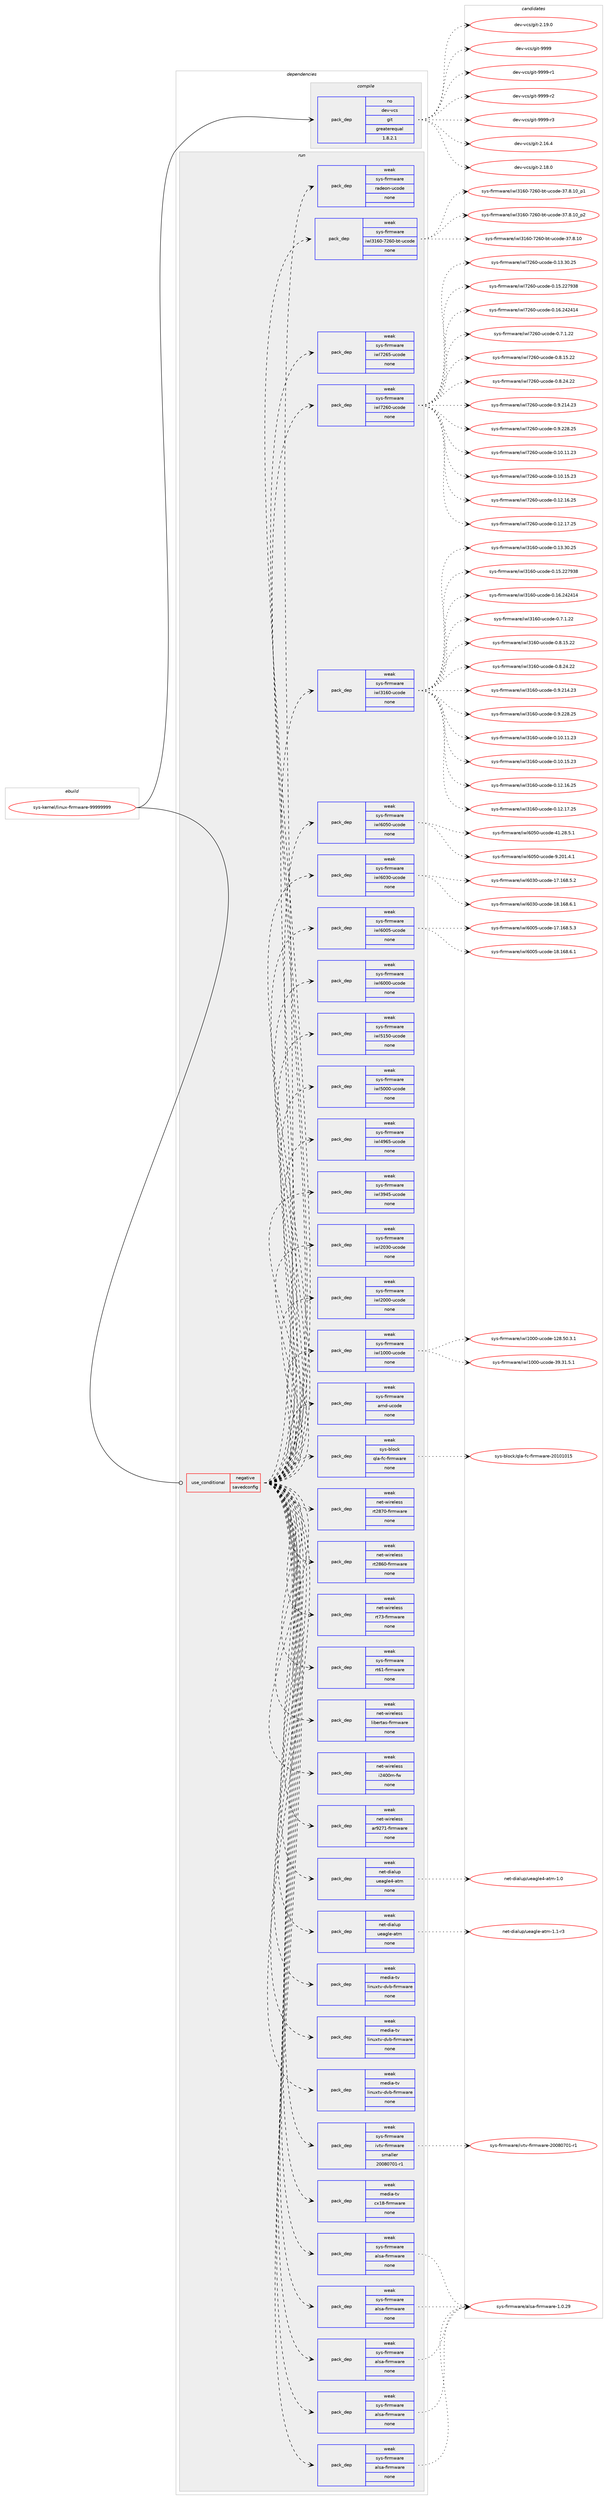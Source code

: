 digraph prolog {

# *************
# Graph options
# *************

newrank=true;
concentrate=true;
compound=true;
graph [rankdir=LR,fontname=Helvetica,fontsize=10,ranksep=1.5];#, ranksep=2.5, nodesep=0.2];
edge  [arrowhead=vee];
node  [fontname=Helvetica,fontsize=10];

# **********
# The ebuild
# **********

subgraph cluster_leftcol {
color=gray;
rank=same;
label=<<i>ebuild</i>>;
id [label="sys-kernel/linux-firmware-99999999", color=red, width=4, href="../sys-kernel/linux-firmware-99999999.svg"];
}

# ****************
# The dependencies
# ****************

subgraph cluster_midcol {
color=gray;
label=<<i>dependencies</i>>;
subgraph cluster_compile {
fillcolor="#eeeeee";
style=filled;
label=<<i>compile</i>>;
subgraph pack12773 {
dependency16389 [label=<<TABLE BORDER="0" CELLBORDER="1" CELLSPACING="0" CELLPADDING="4" WIDTH="220"><TR><TD ROWSPAN="6" CELLPADDING="30">pack_dep</TD></TR><TR><TD WIDTH="110">no</TD></TR><TR><TD>dev-vcs</TD></TR><TR><TD>git</TD></TR><TR><TD>greaterequal</TD></TR><TR><TD>1.8.2.1</TD></TR></TABLE>>, shape=none, color=blue];
}
id:e -> dependency16389:w [weight=20,style="solid",arrowhead="vee"];
}
subgraph cluster_compileandrun {
fillcolor="#eeeeee";
style=filled;
label=<<i>compile and run</i>>;
}
subgraph cluster_run {
fillcolor="#eeeeee";
style=filled;
label=<<i>run</i>>;
subgraph cond3309 {
dependency16390 [label=<<TABLE BORDER="0" CELLBORDER="1" CELLSPACING="0" CELLPADDING="4"><TR><TD ROWSPAN="3" CELLPADDING="10">use_conditional</TD></TR><TR><TD>negative</TD></TR><TR><TD>savedconfig</TD></TR></TABLE>>, shape=none, color=red];
subgraph pack12774 {
dependency16391 [label=<<TABLE BORDER="0" CELLBORDER="1" CELLSPACING="0" CELLPADDING="4" WIDTH="220"><TR><TD ROWSPAN="6" CELLPADDING="30">pack_dep</TD></TR><TR><TD WIDTH="110">weak</TD></TR><TR><TD>sys-firmware</TD></TR><TR><TD>alsa-firmware</TD></TR><TR><TD>none</TD></TR><TR><TD></TD></TR></TABLE>>, shape=none, color=blue];
}
dependency16390:e -> dependency16391:w [weight=20,style="dashed",arrowhead="vee"];
subgraph pack12775 {
dependency16392 [label=<<TABLE BORDER="0" CELLBORDER="1" CELLSPACING="0" CELLPADDING="4" WIDTH="220"><TR><TD ROWSPAN="6" CELLPADDING="30">pack_dep</TD></TR><TR><TD WIDTH="110">weak</TD></TR><TR><TD>sys-firmware</TD></TR><TR><TD>alsa-firmware</TD></TR><TR><TD>none</TD></TR><TR><TD></TD></TR></TABLE>>, shape=none, color=blue];
}
dependency16390:e -> dependency16392:w [weight=20,style="dashed",arrowhead="vee"];
subgraph pack12776 {
dependency16393 [label=<<TABLE BORDER="0" CELLBORDER="1" CELLSPACING="0" CELLPADDING="4" WIDTH="220"><TR><TD ROWSPAN="6" CELLPADDING="30">pack_dep</TD></TR><TR><TD WIDTH="110">weak</TD></TR><TR><TD>sys-firmware</TD></TR><TR><TD>alsa-firmware</TD></TR><TR><TD>none</TD></TR><TR><TD></TD></TR></TABLE>>, shape=none, color=blue];
}
dependency16390:e -> dependency16393:w [weight=20,style="dashed",arrowhead="vee"];
subgraph pack12777 {
dependency16394 [label=<<TABLE BORDER="0" CELLBORDER="1" CELLSPACING="0" CELLPADDING="4" WIDTH="220"><TR><TD ROWSPAN="6" CELLPADDING="30">pack_dep</TD></TR><TR><TD WIDTH="110">weak</TD></TR><TR><TD>sys-firmware</TD></TR><TR><TD>alsa-firmware</TD></TR><TR><TD>none</TD></TR><TR><TD></TD></TR></TABLE>>, shape=none, color=blue];
}
dependency16390:e -> dependency16394:w [weight=20,style="dashed",arrowhead="vee"];
subgraph pack12778 {
dependency16395 [label=<<TABLE BORDER="0" CELLBORDER="1" CELLSPACING="0" CELLPADDING="4" WIDTH="220"><TR><TD ROWSPAN="6" CELLPADDING="30">pack_dep</TD></TR><TR><TD WIDTH="110">weak</TD></TR><TR><TD>sys-firmware</TD></TR><TR><TD>alsa-firmware</TD></TR><TR><TD>none</TD></TR><TR><TD></TD></TR></TABLE>>, shape=none, color=blue];
}
dependency16390:e -> dependency16395:w [weight=20,style="dashed",arrowhead="vee"];
subgraph pack12779 {
dependency16396 [label=<<TABLE BORDER="0" CELLBORDER="1" CELLSPACING="0" CELLPADDING="4" WIDTH="220"><TR><TD ROWSPAN="6" CELLPADDING="30">pack_dep</TD></TR><TR><TD WIDTH="110">weak</TD></TR><TR><TD>media-tv</TD></TR><TR><TD>cx18-firmware</TD></TR><TR><TD>none</TD></TR><TR><TD></TD></TR></TABLE>>, shape=none, color=blue];
}
dependency16390:e -> dependency16396:w [weight=20,style="dashed",arrowhead="vee"];
subgraph pack12780 {
dependency16397 [label=<<TABLE BORDER="0" CELLBORDER="1" CELLSPACING="0" CELLPADDING="4" WIDTH="220"><TR><TD ROWSPAN="6" CELLPADDING="30">pack_dep</TD></TR><TR><TD WIDTH="110">weak</TD></TR><TR><TD>sys-firmware</TD></TR><TR><TD>ivtv-firmware</TD></TR><TR><TD>smaller</TD></TR><TR><TD>20080701-r1</TD></TR></TABLE>>, shape=none, color=blue];
}
dependency16390:e -> dependency16397:w [weight=20,style="dashed",arrowhead="vee"];
subgraph pack12781 {
dependency16398 [label=<<TABLE BORDER="0" CELLBORDER="1" CELLSPACING="0" CELLPADDING="4" WIDTH="220"><TR><TD ROWSPAN="6" CELLPADDING="30">pack_dep</TD></TR><TR><TD WIDTH="110">weak</TD></TR><TR><TD>media-tv</TD></TR><TR><TD>linuxtv-dvb-firmware</TD></TR><TR><TD>none</TD></TR><TR><TD></TD></TR></TABLE>>, shape=none, color=blue];
}
dependency16390:e -> dependency16398:w [weight=20,style="dashed",arrowhead="vee"];
subgraph pack12782 {
dependency16399 [label=<<TABLE BORDER="0" CELLBORDER="1" CELLSPACING="0" CELLPADDING="4" WIDTH="220"><TR><TD ROWSPAN="6" CELLPADDING="30">pack_dep</TD></TR><TR><TD WIDTH="110">weak</TD></TR><TR><TD>media-tv</TD></TR><TR><TD>linuxtv-dvb-firmware</TD></TR><TR><TD>none</TD></TR><TR><TD></TD></TR></TABLE>>, shape=none, color=blue];
}
dependency16390:e -> dependency16399:w [weight=20,style="dashed",arrowhead="vee"];
subgraph pack12783 {
dependency16400 [label=<<TABLE BORDER="0" CELLBORDER="1" CELLSPACING="0" CELLPADDING="4" WIDTH="220"><TR><TD ROWSPAN="6" CELLPADDING="30">pack_dep</TD></TR><TR><TD WIDTH="110">weak</TD></TR><TR><TD>media-tv</TD></TR><TR><TD>linuxtv-dvb-firmware</TD></TR><TR><TD>none</TD></TR><TR><TD></TD></TR></TABLE>>, shape=none, color=blue];
}
dependency16390:e -> dependency16400:w [weight=20,style="dashed",arrowhead="vee"];
subgraph pack12784 {
dependency16401 [label=<<TABLE BORDER="0" CELLBORDER="1" CELLSPACING="0" CELLPADDING="4" WIDTH="220"><TR><TD ROWSPAN="6" CELLPADDING="30">pack_dep</TD></TR><TR><TD WIDTH="110">weak</TD></TR><TR><TD>net-dialup</TD></TR><TR><TD>ueagle-atm</TD></TR><TR><TD>none</TD></TR><TR><TD></TD></TR></TABLE>>, shape=none, color=blue];
}
dependency16390:e -> dependency16401:w [weight=20,style="dashed",arrowhead="vee"];
subgraph pack12785 {
dependency16402 [label=<<TABLE BORDER="0" CELLBORDER="1" CELLSPACING="0" CELLPADDING="4" WIDTH="220"><TR><TD ROWSPAN="6" CELLPADDING="30">pack_dep</TD></TR><TR><TD WIDTH="110">weak</TD></TR><TR><TD>net-dialup</TD></TR><TR><TD>ueagle4-atm</TD></TR><TR><TD>none</TD></TR><TR><TD></TD></TR></TABLE>>, shape=none, color=blue];
}
dependency16390:e -> dependency16402:w [weight=20,style="dashed",arrowhead="vee"];
subgraph pack12786 {
dependency16403 [label=<<TABLE BORDER="0" CELLBORDER="1" CELLSPACING="0" CELLPADDING="4" WIDTH="220"><TR><TD ROWSPAN="6" CELLPADDING="30">pack_dep</TD></TR><TR><TD WIDTH="110">weak</TD></TR><TR><TD>net-wireless</TD></TR><TR><TD>ar9271-firmware</TD></TR><TR><TD>none</TD></TR><TR><TD></TD></TR></TABLE>>, shape=none, color=blue];
}
dependency16390:e -> dependency16403:w [weight=20,style="dashed",arrowhead="vee"];
subgraph pack12787 {
dependency16404 [label=<<TABLE BORDER="0" CELLBORDER="1" CELLSPACING="0" CELLPADDING="4" WIDTH="220"><TR><TD ROWSPAN="6" CELLPADDING="30">pack_dep</TD></TR><TR><TD WIDTH="110">weak</TD></TR><TR><TD>net-wireless</TD></TR><TR><TD>i2400m-fw</TD></TR><TR><TD>none</TD></TR><TR><TD></TD></TR></TABLE>>, shape=none, color=blue];
}
dependency16390:e -> dependency16404:w [weight=20,style="dashed",arrowhead="vee"];
subgraph pack12788 {
dependency16405 [label=<<TABLE BORDER="0" CELLBORDER="1" CELLSPACING="0" CELLPADDING="4" WIDTH="220"><TR><TD ROWSPAN="6" CELLPADDING="30">pack_dep</TD></TR><TR><TD WIDTH="110">weak</TD></TR><TR><TD>net-wireless</TD></TR><TR><TD>libertas-firmware</TD></TR><TR><TD>none</TD></TR><TR><TD></TD></TR></TABLE>>, shape=none, color=blue];
}
dependency16390:e -> dependency16405:w [weight=20,style="dashed",arrowhead="vee"];
subgraph pack12789 {
dependency16406 [label=<<TABLE BORDER="0" CELLBORDER="1" CELLSPACING="0" CELLPADDING="4" WIDTH="220"><TR><TD ROWSPAN="6" CELLPADDING="30">pack_dep</TD></TR><TR><TD WIDTH="110">weak</TD></TR><TR><TD>sys-firmware</TD></TR><TR><TD>rt61-firmware</TD></TR><TR><TD>none</TD></TR><TR><TD></TD></TR></TABLE>>, shape=none, color=blue];
}
dependency16390:e -> dependency16406:w [weight=20,style="dashed",arrowhead="vee"];
subgraph pack12790 {
dependency16407 [label=<<TABLE BORDER="0" CELLBORDER="1" CELLSPACING="0" CELLPADDING="4" WIDTH="220"><TR><TD ROWSPAN="6" CELLPADDING="30">pack_dep</TD></TR><TR><TD WIDTH="110">weak</TD></TR><TR><TD>net-wireless</TD></TR><TR><TD>rt73-firmware</TD></TR><TR><TD>none</TD></TR><TR><TD></TD></TR></TABLE>>, shape=none, color=blue];
}
dependency16390:e -> dependency16407:w [weight=20,style="dashed",arrowhead="vee"];
subgraph pack12791 {
dependency16408 [label=<<TABLE BORDER="0" CELLBORDER="1" CELLSPACING="0" CELLPADDING="4" WIDTH="220"><TR><TD ROWSPAN="6" CELLPADDING="30">pack_dep</TD></TR><TR><TD WIDTH="110">weak</TD></TR><TR><TD>net-wireless</TD></TR><TR><TD>rt2860-firmware</TD></TR><TR><TD>none</TD></TR><TR><TD></TD></TR></TABLE>>, shape=none, color=blue];
}
dependency16390:e -> dependency16408:w [weight=20,style="dashed",arrowhead="vee"];
subgraph pack12792 {
dependency16409 [label=<<TABLE BORDER="0" CELLBORDER="1" CELLSPACING="0" CELLPADDING="4" WIDTH="220"><TR><TD ROWSPAN="6" CELLPADDING="30">pack_dep</TD></TR><TR><TD WIDTH="110">weak</TD></TR><TR><TD>net-wireless</TD></TR><TR><TD>rt2870-firmware</TD></TR><TR><TD>none</TD></TR><TR><TD></TD></TR></TABLE>>, shape=none, color=blue];
}
dependency16390:e -> dependency16409:w [weight=20,style="dashed",arrowhead="vee"];
subgraph pack12793 {
dependency16410 [label=<<TABLE BORDER="0" CELLBORDER="1" CELLSPACING="0" CELLPADDING="4" WIDTH="220"><TR><TD ROWSPAN="6" CELLPADDING="30">pack_dep</TD></TR><TR><TD WIDTH="110">weak</TD></TR><TR><TD>sys-block</TD></TR><TR><TD>qla-fc-firmware</TD></TR><TR><TD>none</TD></TR><TR><TD></TD></TR></TABLE>>, shape=none, color=blue];
}
dependency16390:e -> dependency16410:w [weight=20,style="dashed",arrowhead="vee"];
subgraph pack12794 {
dependency16411 [label=<<TABLE BORDER="0" CELLBORDER="1" CELLSPACING="0" CELLPADDING="4" WIDTH="220"><TR><TD ROWSPAN="6" CELLPADDING="30">pack_dep</TD></TR><TR><TD WIDTH="110">weak</TD></TR><TR><TD>sys-firmware</TD></TR><TR><TD>amd-ucode</TD></TR><TR><TD>none</TD></TR><TR><TD></TD></TR></TABLE>>, shape=none, color=blue];
}
dependency16390:e -> dependency16411:w [weight=20,style="dashed",arrowhead="vee"];
subgraph pack12795 {
dependency16412 [label=<<TABLE BORDER="0" CELLBORDER="1" CELLSPACING="0" CELLPADDING="4" WIDTH="220"><TR><TD ROWSPAN="6" CELLPADDING="30">pack_dep</TD></TR><TR><TD WIDTH="110">weak</TD></TR><TR><TD>sys-firmware</TD></TR><TR><TD>iwl1000-ucode</TD></TR><TR><TD>none</TD></TR><TR><TD></TD></TR></TABLE>>, shape=none, color=blue];
}
dependency16390:e -> dependency16412:w [weight=20,style="dashed",arrowhead="vee"];
subgraph pack12796 {
dependency16413 [label=<<TABLE BORDER="0" CELLBORDER="1" CELLSPACING="0" CELLPADDING="4" WIDTH="220"><TR><TD ROWSPAN="6" CELLPADDING="30">pack_dep</TD></TR><TR><TD WIDTH="110">weak</TD></TR><TR><TD>sys-firmware</TD></TR><TR><TD>iwl2000-ucode</TD></TR><TR><TD>none</TD></TR><TR><TD></TD></TR></TABLE>>, shape=none, color=blue];
}
dependency16390:e -> dependency16413:w [weight=20,style="dashed",arrowhead="vee"];
subgraph pack12797 {
dependency16414 [label=<<TABLE BORDER="0" CELLBORDER="1" CELLSPACING="0" CELLPADDING="4" WIDTH="220"><TR><TD ROWSPAN="6" CELLPADDING="30">pack_dep</TD></TR><TR><TD WIDTH="110">weak</TD></TR><TR><TD>sys-firmware</TD></TR><TR><TD>iwl2030-ucode</TD></TR><TR><TD>none</TD></TR><TR><TD></TD></TR></TABLE>>, shape=none, color=blue];
}
dependency16390:e -> dependency16414:w [weight=20,style="dashed",arrowhead="vee"];
subgraph pack12798 {
dependency16415 [label=<<TABLE BORDER="0" CELLBORDER="1" CELLSPACING="0" CELLPADDING="4" WIDTH="220"><TR><TD ROWSPAN="6" CELLPADDING="30">pack_dep</TD></TR><TR><TD WIDTH="110">weak</TD></TR><TR><TD>sys-firmware</TD></TR><TR><TD>iwl3945-ucode</TD></TR><TR><TD>none</TD></TR><TR><TD></TD></TR></TABLE>>, shape=none, color=blue];
}
dependency16390:e -> dependency16415:w [weight=20,style="dashed",arrowhead="vee"];
subgraph pack12799 {
dependency16416 [label=<<TABLE BORDER="0" CELLBORDER="1" CELLSPACING="0" CELLPADDING="4" WIDTH="220"><TR><TD ROWSPAN="6" CELLPADDING="30">pack_dep</TD></TR><TR><TD WIDTH="110">weak</TD></TR><TR><TD>sys-firmware</TD></TR><TR><TD>iwl4965-ucode</TD></TR><TR><TD>none</TD></TR><TR><TD></TD></TR></TABLE>>, shape=none, color=blue];
}
dependency16390:e -> dependency16416:w [weight=20,style="dashed",arrowhead="vee"];
subgraph pack12800 {
dependency16417 [label=<<TABLE BORDER="0" CELLBORDER="1" CELLSPACING="0" CELLPADDING="4" WIDTH="220"><TR><TD ROWSPAN="6" CELLPADDING="30">pack_dep</TD></TR><TR><TD WIDTH="110">weak</TD></TR><TR><TD>sys-firmware</TD></TR><TR><TD>iwl5000-ucode</TD></TR><TR><TD>none</TD></TR><TR><TD></TD></TR></TABLE>>, shape=none, color=blue];
}
dependency16390:e -> dependency16417:w [weight=20,style="dashed",arrowhead="vee"];
subgraph pack12801 {
dependency16418 [label=<<TABLE BORDER="0" CELLBORDER="1" CELLSPACING="0" CELLPADDING="4" WIDTH="220"><TR><TD ROWSPAN="6" CELLPADDING="30">pack_dep</TD></TR><TR><TD WIDTH="110">weak</TD></TR><TR><TD>sys-firmware</TD></TR><TR><TD>iwl5150-ucode</TD></TR><TR><TD>none</TD></TR><TR><TD></TD></TR></TABLE>>, shape=none, color=blue];
}
dependency16390:e -> dependency16418:w [weight=20,style="dashed",arrowhead="vee"];
subgraph pack12802 {
dependency16419 [label=<<TABLE BORDER="0" CELLBORDER="1" CELLSPACING="0" CELLPADDING="4" WIDTH="220"><TR><TD ROWSPAN="6" CELLPADDING="30">pack_dep</TD></TR><TR><TD WIDTH="110">weak</TD></TR><TR><TD>sys-firmware</TD></TR><TR><TD>iwl6000-ucode</TD></TR><TR><TD>none</TD></TR><TR><TD></TD></TR></TABLE>>, shape=none, color=blue];
}
dependency16390:e -> dependency16419:w [weight=20,style="dashed",arrowhead="vee"];
subgraph pack12803 {
dependency16420 [label=<<TABLE BORDER="0" CELLBORDER="1" CELLSPACING="0" CELLPADDING="4" WIDTH="220"><TR><TD ROWSPAN="6" CELLPADDING="30">pack_dep</TD></TR><TR><TD WIDTH="110">weak</TD></TR><TR><TD>sys-firmware</TD></TR><TR><TD>iwl6005-ucode</TD></TR><TR><TD>none</TD></TR><TR><TD></TD></TR></TABLE>>, shape=none, color=blue];
}
dependency16390:e -> dependency16420:w [weight=20,style="dashed",arrowhead="vee"];
subgraph pack12804 {
dependency16421 [label=<<TABLE BORDER="0" CELLBORDER="1" CELLSPACING="0" CELLPADDING="4" WIDTH="220"><TR><TD ROWSPAN="6" CELLPADDING="30">pack_dep</TD></TR><TR><TD WIDTH="110">weak</TD></TR><TR><TD>sys-firmware</TD></TR><TR><TD>iwl6030-ucode</TD></TR><TR><TD>none</TD></TR><TR><TD></TD></TR></TABLE>>, shape=none, color=blue];
}
dependency16390:e -> dependency16421:w [weight=20,style="dashed",arrowhead="vee"];
subgraph pack12805 {
dependency16422 [label=<<TABLE BORDER="0" CELLBORDER="1" CELLSPACING="0" CELLPADDING="4" WIDTH="220"><TR><TD ROWSPAN="6" CELLPADDING="30">pack_dep</TD></TR><TR><TD WIDTH="110">weak</TD></TR><TR><TD>sys-firmware</TD></TR><TR><TD>iwl6050-ucode</TD></TR><TR><TD>none</TD></TR><TR><TD></TD></TR></TABLE>>, shape=none, color=blue];
}
dependency16390:e -> dependency16422:w [weight=20,style="dashed",arrowhead="vee"];
subgraph pack12806 {
dependency16423 [label=<<TABLE BORDER="0" CELLBORDER="1" CELLSPACING="0" CELLPADDING="4" WIDTH="220"><TR><TD ROWSPAN="6" CELLPADDING="30">pack_dep</TD></TR><TR><TD WIDTH="110">weak</TD></TR><TR><TD>sys-firmware</TD></TR><TR><TD>iwl3160-ucode</TD></TR><TR><TD>none</TD></TR><TR><TD></TD></TR></TABLE>>, shape=none, color=blue];
}
dependency16390:e -> dependency16423:w [weight=20,style="dashed",arrowhead="vee"];
subgraph pack12807 {
dependency16424 [label=<<TABLE BORDER="0" CELLBORDER="1" CELLSPACING="0" CELLPADDING="4" WIDTH="220"><TR><TD ROWSPAN="6" CELLPADDING="30">pack_dep</TD></TR><TR><TD WIDTH="110">weak</TD></TR><TR><TD>sys-firmware</TD></TR><TR><TD>iwl7260-ucode</TD></TR><TR><TD>none</TD></TR><TR><TD></TD></TR></TABLE>>, shape=none, color=blue];
}
dependency16390:e -> dependency16424:w [weight=20,style="dashed",arrowhead="vee"];
subgraph pack12808 {
dependency16425 [label=<<TABLE BORDER="0" CELLBORDER="1" CELLSPACING="0" CELLPADDING="4" WIDTH="220"><TR><TD ROWSPAN="6" CELLPADDING="30">pack_dep</TD></TR><TR><TD WIDTH="110">weak</TD></TR><TR><TD>sys-firmware</TD></TR><TR><TD>iwl7265-ucode</TD></TR><TR><TD>none</TD></TR><TR><TD></TD></TR></TABLE>>, shape=none, color=blue];
}
dependency16390:e -> dependency16425:w [weight=20,style="dashed",arrowhead="vee"];
subgraph pack12809 {
dependency16426 [label=<<TABLE BORDER="0" CELLBORDER="1" CELLSPACING="0" CELLPADDING="4" WIDTH="220"><TR><TD ROWSPAN="6" CELLPADDING="30">pack_dep</TD></TR><TR><TD WIDTH="110">weak</TD></TR><TR><TD>sys-firmware</TD></TR><TR><TD>iwl3160-7260-bt-ucode</TD></TR><TR><TD>none</TD></TR><TR><TD></TD></TR></TABLE>>, shape=none, color=blue];
}
dependency16390:e -> dependency16426:w [weight=20,style="dashed",arrowhead="vee"];
subgraph pack12810 {
dependency16427 [label=<<TABLE BORDER="0" CELLBORDER="1" CELLSPACING="0" CELLPADDING="4" WIDTH="220"><TR><TD ROWSPAN="6" CELLPADDING="30">pack_dep</TD></TR><TR><TD WIDTH="110">weak</TD></TR><TR><TD>sys-firmware</TD></TR><TR><TD>radeon-ucode</TD></TR><TR><TD>none</TD></TR><TR><TD></TD></TR></TABLE>>, shape=none, color=blue];
}
dependency16390:e -> dependency16427:w [weight=20,style="dashed",arrowhead="vee"];
}
id:e -> dependency16390:w [weight=20,style="solid",arrowhead="odot"];
}
}

# **************
# The candidates
# **************

subgraph cluster_choices {
rank=same;
color=gray;
label=<<i>candidates</i>>;

subgraph choice12773 {
color=black;
nodesep=1;
choice10010111845118991154710310511645504649544652 [label="dev-vcs/git-2.16.4", color=red, width=4,href="../dev-vcs/git-2.16.4.svg"];
choice10010111845118991154710310511645504649564648 [label="dev-vcs/git-2.18.0", color=red, width=4,href="../dev-vcs/git-2.18.0.svg"];
choice10010111845118991154710310511645504649574648 [label="dev-vcs/git-2.19.0", color=red, width=4,href="../dev-vcs/git-2.19.0.svg"];
choice1001011184511899115471031051164557575757 [label="dev-vcs/git-9999", color=red, width=4,href="../dev-vcs/git-9999.svg"];
choice10010111845118991154710310511645575757574511449 [label="dev-vcs/git-9999-r1", color=red, width=4,href="../dev-vcs/git-9999-r1.svg"];
choice10010111845118991154710310511645575757574511450 [label="dev-vcs/git-9999-r2", color=red, width=4,href="../dev-vcs/git-9999-r2.svg"];
choice10010111845118991154710310511645575757574511451 [label="dev-vcs/git-9999-r3", color=red, width=4,href="../dev-vcs/git-9999-r3.svg"];
dependency16389:e -> choice10010111845118991154710310511645504649544652:w [style=dotted,weight="100"];
dependency16389:e -> choice10010111845118991154710310511645504649564648:w [style=dotted,weight="100"];
dependency16389:e -> choice10010111845118991154710310511645504649574648:w [style=dotted,weight="100"];
dependency16389:e -> choice1001011184511899115471031051164557575757:w [style=dotted,weight="100"];
dependency16389:e -> choice10010111845118991154710310511645575757574511449:w [style=dotted,weight="100"];
dependency16389:e -> choice10010111845118991154710310511645575757574511450:w [style=dotted,weight="100"];
dependency16389:e -> choice10010111845118991154710310511645575757574511451:w [style=dotted,weight="100"];
}
subgraph choice12774 {
color=black;
nodesep=1;
choice1151211154510210511410911997114101479710811597451021051141091199711410145494648465057 [label="sys-firmware/alsa-firmware-1.0.29", color=red, width=4,href="../sys-firmware/alsa-firmware-1.0.29.svg"];
dependency16391:e -> choice1151211154510210511410911997114101479710811597451021051141091199711410145494648465057:w [style=dotted,weight="100"];
}
subgraph choice12775 {
color=black;
nodesep=1;
choice1151211154510210511410911997114101479710811597451021051141091199711410145494648465057 [label="sys-firmware/alsa-firmware-1.0.29", color=red, width=4,href="../sys-firmware/alsa-firmware-1.0.29.svg"];
dependency16392:e -> choice1151211154510210511410911997114101479710811597451021051141091199711410145494648465057:w [style=dotted,weight="100"];
}
subgraph choice12776 {
color=black;
nodesep=1;
choice1151211154510210511410911997114101479710811597451021051141091199711410145494648465057 [label="sys-firmware/alsa-firmware-1.0.29", color=red, width=4,href="../sys-firmware/alsa-firmware-1.0.29.svg"];
dependency16393:e -> choice1151211154510210511410911997114101479710811597451021051141091199711410145494648465057:w [style=dotted,weight="100"];
}
subgraph choice12777 {
color=black;
nodesep=1;
choice1151211154510210511410911997114101479710811597451021051141091199711410145494648465057 [label="sys-firmware/alsa-firmware-1.0.29", color=red, width=4,href="../sys-firmware/alsa-firmware-1.0.29.svg"];
dependency16394:e -> choice1151211154510210511410911997114101479710811597451021051141091199711410145494648465057:w [style=dotted,weight="100"];
}
subgraph choice12778 {
color=black;
nodesep=1;
choice1151211154510210511410911997114101479710811597451021051141091199711410145494648465057 [label="sys-firmware/alsa-firmware-1.0.29", color=red, width=4,href="../sys-firmware/alsa-firmware-1.0.29.svg"];
dependency16395:e -> choice1151211154510210511410911997114101479710811597451021051141091199711410145494648465057:w [style=dotted,weight="100"];
}
subgraph choice12779 {
color=black;
nodesep=1;
}
subgraph choice12780 {
color=black;
nodesep=1;
choice11512111545102105114109119971141014710511811611845102105114109119971141014550484856485548494511449 [label="sys-firmware/ivtv-firmware-20080701-r1", color=red, width=4,href="../sys-firmware/ivtv-firmware-20080701-r1.svg"];
dependency16397:e -> choice11512111545102105114109119971141014710511811611845102105114109119971141014550484856485548494511449:w [style=dotted,weight="100"];
}
subgraph choice12781 {
color=black;
nodesep=1;
}
subgraph choice12782 {
color=black;
nodesep=1;
}
subgraph choice12783 {
color=black;
nodesep=1;
}
subgraph choice12784 {
color=black;
nodesep=1;
choice110101116451001059710811711247117101971031081014597116109454946494511451 [label="net-dialup/ueagle-atm-1.1-r3", color=red, width=4,href="../net-dialup/ueagle-atm-1.1-r3.svg"];
dependency16401:e -> choice110101116451001059710811711247117101971031081014597116109454946494511451:w [style=dotted,weight="100"];
}
subgraph choice12785 {
color=black;
nodesep=1;
choice1101011164510010597108117112471171019710310810152459711610945494648 [label="net-dialup/ueagle4-atm-1.0", color=red, width=4,href="../net-dialup/ueagle4-atm-1.0.svg"];
dependency16402:e -> choice1101011164510010597108117112471171019710310810152459711610945494648:w [style=dotted,weight="100"];
}
subgraph choice12786 {
color=black;
nodesep=1;
}
subgraph choice12787 {
color=black;
nodesep=1;
}
subgraph choice12788 {
color=black;
nodesep=1;
}
subgraph choice12789 {
color=black;
nodesep=1;
}
subgraph choice12790 {
color=black;
nodesep=1;
}
subgraph choice12791 {
color=black;
nodesep=1;
}
subgraph choice12792 {
color=black;
nodesep=1;
}
subgraph choice12793 {
color=black;
nodesep=1;
choice115121115459810811199107471131089745102994510210511410911997114101455048494849484953 [label="sys-block/qla-fc-firmware-20101015", color=red, width=4,href="../sys-block/qla-fc-firmware-20101015.svg"];
dependency16410:e -> choice115121115459810811199107471131089745102994510210511410911997114101455048494849484953:w [style=dotted,weight="100"];
}
subgraph choice12794 {
color=black;
nodesep=1;
}
subgraph choice12795 {
color=black;
nodesep=1;
choice1151211154510210511410911997114101471051191084948484845117991111001014549505646534846514649 [label="sys-firmware/iwl1000-ucode-128.50.3.1", color=red, width=4,href="../sys-firmware/iwl1000-ucode-128.50.3.1.svg"];
choice11512111545102105114109119971141014710511910849484848451179911110010145515746514946534649 [label="sys-firmware/iwl1000-ucode-39.31.5.1", color=red, width=4,href="../sys-firmware/iwl1000-ucode-39.31.5.1.svg"];
dependency16412:e -> choice1151211154510210511410911997114101471051191084948484845117991111001014549505646534846514649:w [style=dotted,weight="100"];
dependency16412:e -> choice11512111545102105114109119971141014710511910849484848451179911110010145515746514946534649:w [style=dotted,weight="100"];
}
subgraph choice12796 {
color=black;
nodesep=1;
}
subgraph choice12797 {
color=black;
nodesep=1;
}
subgraph choice12798 {
color=black;
nodesep=1;
}
subgraph choice12799 {
color=black;
nodesep=1;
}
subgraph choice12800 {
color=black;
nodesep=1;
}
subgraph choice12801 {
color=black;
nodesep=1;
}
subgraph choice12802 {
color=black;
nodesep=1;
}
subgraph choice12803 {
color=black;
nodesep=1;
choice1151211154510210511410911997114101471051191085448485345117991111001014549554649545646534651 [label="sys-firmware/iwl6005-ucode-17.168.5.3", color=red, width=4,href="../sys-firmware/iwl6005-ucode-17.168.5.3.svg"];
choice1151211154510210511410911997114101471051191085448485345117991111001014549564649545646544649 [label="sys-firmware/iwl6005-ucode-18.168.6.1", color=red, width=4,href="../sys-firmware/iwl6005-ucode-18.168.6.1.svg"];
dependency16420:e -> choice1151211154510210511410911997114101471051191085448485345117991111001014549554649545646534651:w [style=dotted,weight="100"];
dependency16420:e -> choice1151211154510210511410911997114101471051191085448485345117991111001014549564649545646544649:w [style=dotted,weight="100"];
}
subgraph choice12804 {
color=black;
nodesep=1;
choice1151211154510210511410911997114101471051191085448514845117991111001014549554649545646534650 [label="sys-firmware/iwl6030-ucode-17.168.5.2", color=red, width=4,href="../sys-firmware/iwl6030-ucode-17.168.5.2.svg"];
choice1151211154510210511410911997114101471051191085448514845117991111001014549564649545646544649 [label="sys-firmware/iwl6030-ucode-18.168.6.1", color=red, width=4,href="../sys-firmware/iwl6030-ucode-18.168.6.1.svg"];
dependency16421:e -> choice1151211154510210511410911997114101471051191085448514845117991111001014549554649545646534650:w [style=dotted,weight="100"];
dependency16421:e -> choice1151211154510210511410911997114101471051191085448514845117991111001014549564649545646544649:w [style=dotted,weight="100"];
}
subgraph choice12805 {
color=black;
nodesep=1;
choice11512111545102105114109119971141014710511910854485348451179911110010145524946505646534649 [label="sys-firmware/iwl6050-ucode-41.28.5.1", color=red, width=4,href="../sys-firmware/iwl6050-ucode-41.28.5.1.svg"];
choice11512111545102105114109119971141014710511910854485348451179911110010145574650484946524649 [label="sys-firmware/iwl6050-ucode-9.201.4.1", color=red, width=4,href="../sys-firmware/iwl6050-ucode-9.201.4.1.svg"];
dependency16422:e -> choice11512111545102105114109119971141014710511910854485348451179911110010145524946505646534649:w [style=dotted,weight="100"];
dependency16422:e -> choice11512111545102105114109119971141014710511910854485348451179911110010145574650484946524649:w [style=dotted,weight="100"];
}
subgraph choice12806 {
color=black;
nodesep=1;
choice1151211154510210511410911997114101471051191085149544845117991111001014548464948464949465051 [label="sys-firmware/iwl3160-ucode-0.10.11.23", color=red, width=4,href="../sys-firmware/iwl3160-ucode-0.10.11.23.svg"];
choice1151211154510210511410911997114101471051191085149544845117991111001014548464948464953465051 [label="sys-firmware/iwl3160-ucode-0.10.15.23", color=red, width=4,href="../sys-firmware/iwl3160-ucode-0.10.15.23.svg"];
choice1151211154510210511410911997114101471051191085149544845117991111001014548464950464954465053 [label="sys-firmware/iwl3160-ucode-0.12.16.25", color=red, width=4,href="../sys-firmware/iwl3160-ucode-0.12.16.25.svg"];
choice1151211154510210511410911997114101471051191085149544845117991111001014548464950464955465053 [label="sys-firmware/iwl3160-ucode-0.12.17.25", color=red, width=4,href="../sys-firmware/iwl3160-ucode-0.12.17.25.svg"];
choice1151211154510210511410911997114101471051191085149544845117991111001014548464951465148465053 [label="sys-firmware/iwl3160-ucode-0.13.30.25", color=red, width=4,href="../sys-firmware/iwl3160-ucode-0.13.30.25.svg"];
choice115121115451021051141091199711410147105119108514954484511799111100101454846495346505055575156 [label="sys-firmware/iwl3160-ucode-0.15.227938", color=red, width=4,href="../sys-firmware/iwl3160-ucode-0.15.227938.svg"];
choice115121115451021051141091199711410147105119108514954484511799111100101454846495446505250524952 [label="sys-firmware/iwl3160-ucode-0.16.242414", color=red, width=4,href="../sys-firmware/iwl3160-ucode-0.16.242414.svg"];
choice115121115451021051141091199711410147105119108514954484511799111100101454846554649465050 [label="sys-firmware/iwl3160-ucode-0.7.1.22", color=red, width=4,href="../sys-firmware/iwl3160-ucode-0.7.1.22.svg"];
choice11512111545102105114109119971141014710511910851495448451179911110010145484656464953465050 [label="sys-firmware/iwl3160-ucode-0.8.15.22", color=red, width=4,href="../sys-firmware/iwl3160-ucode-0.8.15.22.svg"];
choice11512111545102105114109119971141014710511910851495448451179911110010145484656465052465050 [label="sys-firmware/iwl3160-ucode-0.8.24.22", color=red, width=4,href="../sys-firmware/iwl3160-ucode-0.8.24.22.svg"];
choice1151211154510210511410911997114101471051191085149544845117991111001014548465746504952465051 [label="sys-firmware/iwl3160-ucode-0.9.214.23", color=red, width=4,href="../sys-firmware/iwl3160-ucode-0.9.214.23.svg"];
choice1151211154510210511410911997114101471051191085149544845117991111001014548465746505056465053 [label="sys-firmware/iwl3160-ucode-0.9.228.25", color=red, width=4,href="../sys-firmware/iwl3160-ucode-0.9.228.25.svg"];
dependency16423:e -> choice1151211154510210511410911997114101471051191085149544845117991111001014548464948464949465051:w [style=dotted,weight="100"];
dependency16423:e -> choice1151211154510210511410911997114101471051191085149544845117991111001014548464948464953465051:w [style=dotted,weight="100"];
dependency16423:e -> choice1151211154510210511410911997114101471051191085149544845117991111001014548464950464954465053:w [style=dotted,weight="100"];
dependency16423:e -> choice1151211154510210511410911997114101471051191085149544845117991111001014548464950464955465053:w [style=dotted,weight="100"];
dependency16423:e -> choice1151211154510210511410911997114101471051191085149544845117991111001014548464951465148465053:w [style=dotted,weight="100"];
dependency16423:e -> choice115121115451021051141091199711410147105119108514954484511799111100101454846495346505055575156:w [style=dotted,weight="100"];
dependency16423:e -> choice115121115451021051141091199711410147105119108514954484511799111100101454846495446505250524952:w [style=dotted,weight="100"];
dependency16423:e -> choice115121115451021051141091199711410147105119108514954484511799111100101454846554649465050:w [style=dotted,weight="100"];
dependency16423:e -> choice11512111545102105114109119971141014710511910851495448451179911110010145484656464953465050:w [style=dotted,weight="100"];
dependency16423:e -> choice11512111545102105114109119971141014710511910851495448451179911110010145484656465052465050:w [style=dotted,weight="100"];
dependency16423:e -> choice1151211154510210511410911997114101471051191085149544845117991111001014548465746504952465051:w [style=dotted,weight="100"];
dependency16423:e -> choice1151211154510210511410911997114101471051191085149544845117991111001014548465746505056465053:w [style=dotted,weight="100"];
}
subgraph choice12807 {
color=black;
nodesep=1;
choice1151211154510210511410911997114101471051191085550544845117991111001014548464948464949465051 [label="sys-firmware/iwl7260-ucode-0.10.11.23", color=red, width=4,href="../sys-firmware/iwl7260-ucode-0.10.11.23.svg"];
choice1151211154510210511410911997114101471051191085550544845117991111001014548464948464953465051 [label="sys-firmware/iwl7260-ucode-0.10.15.23", color=red, width=4,href="../sys-firmware/iwl7260-ucode-0.10.15.23.svg"];
choice1151211154510210511410911997114101471051191085550544845117991111001014548464950464954465053 [label="sys-firmware/iwl7260-ucode-0.12.16.25", color=red, width=4,href="../sys-firmware/iwl7260-ucode-0.12.16.25.svg"];
choice1151211154510210511410911997114101471051191085550544845117991111001014548464950464955465053 [label="sys-firmware/iwl7260-ucode-0.12.17.25", color=red, width=4,href="../sys-firmware/iwl7260-ucode-0.12.17.25.svg"];
choice1151211154510210511410911997114101471051191085550544845117991111001014548464951465148465053 [label="sys-firmware/iwl7260-ucode-0.13.30.25", color=red, width=4,href="../sys-firmware/iwl7260-ucode-0.13.30.25.svg"];
choice115121115451021051141091199711410147105119108555054484511799111100101454846495346505055575156 [label="sys-firmware/iwl7260-ucode-0.15.227938", color=red, width=4,href="../sys-firmware/iwl7260-ucode-0.15.227938.svg"];
choice115121115451021051141091199711410147105119108555054484511799111100101454846495446505250524952 [label="sys-firmware/iwl7260-ucode-0.16.242414", color=red, width=4,href="../sys-firmware/iwl7260-ucode-0.16.242414.svg"];
choice115121115451021051141091199711410147105119108555054484511799111100101454846554649465050 [label="sys-firmware/iwl7260-ucode-0.7.1.22", color=red, width=4,href="../sys-firmware/iwl7260-ucode-0.7.1.22.svg"];
choice11512111545102105114109119971141014710511910855505448451179911110010145484656464953465050 [label="sys-firmware/iwl7260-ucode-0.8.15.22", color=red, width=4,href="../sys-firmware/iwl7260-ucode-0.8.15.22.svg"];
choice11512111545102105114109119971141014710511910855505448451179911110010145484656465052465050 [label="sys-firmware/iwl7260-ucode-0.8.24.22", color=red, width=4,href="../sys-firmware/iwl7260-ucode-0.8.24.22.svg"];
choice1151211154510210511410911997114101471051191085550544845117991111001014548465746504952465051 [label="sys-firmware/iwl7260-ucode-0.9.214.23", color=red, width=4,href="../sys-firmware/iwl7260-ucode-0.9.214.23.svg"];
choice1151211154510210511410911997114101471051191085550544845117991111001014548465746505056465053 [label="sys-firmware/iwl7260-ucode-0.9.228.25", color=red, width=4,href="../sys-firmware/iwl7260-ucode-0.9.228.25.svg"];
dependency16424:e -> choice1151211154510210511410911997114101471051191085550544845117991111001014548464948464949465051:w [style=dotted,weight="100"];
dependency16424:e -> choice1151211154510210511410911997114101471051191085550544845117991111001014548464948464953465051:w [style=dotted,weight="100"];
dependency16424:e -> choice1151211154510210511410911997114101471051191085550544845117991111001014548464950464954465053:w [style=dotted,weight="100"];
dependency16424:e -> choice1151211154510210511410911997114101471051191085550544845117991111001014548464950464955465053:w [style=dotted,weight="100"];
dependency16424:e -> choice1151211154510210511410911997114101471051191085550544845117991111001014548464951465148465053:w [style=dotted,weight="100"];
dependency16424:e -> choice115121115451021051141091199711410147105119108555054484511799111100101454846495346505055575156:w [style=dotted,weight="100"];
dependency16424:e -> choice115121115451021051141091199711410147105119108555054484511799111100101454846495446505250524952:w [style=dotted,weight="100"];
dependency16424:e -> choice115121115451021051141091199711410147105119108555054484511799111100101454846554649465050:w [style=dotted,weight="100"];
dependency16424:e -> choice11512111545102105114109119971141014710511910855505448451179911110010145484656464953465050:w [style=dotted,weight="100"];
dependency16424:e -> choice11512111545102105114109119971141014710511910855505448451179911110010145484656465052465050:w [style=dotted,weight="100"];
dependency16424:e -> choice1151211154510210511410911997114101471051191085550544845117991111001014548465746504952465051:w [style=dotted,weight="100"];
dependency16424:e -> choice1151211154510210511410911997114101471051191085550544845117991111001014548465746505056465053:w [style=dotted,weight="100"];
}
subgraph choice12808 {
color=black;
nodesep=1;
}
subgraph choice12809 {
color=black;
nodesep=1;
choice115121115451021051141091199711410147105119108514954484555505448459811645117991111001014551554656464948 [label="sys-firmware/iwl3160-7260-bt-ucode-37.8.10", color=red, width=4,href="../sys-firmware/iwl3160-7260-bt-ucode-37.8.10.svg"];
choice1151211154510210511410911997114101471051191085149544845555054484598116451179911110010145515546564649489511249 [label="sys-firmware/iwl3160-7260-bt-ucode-37.8.10_p1", color=red, width=4,href="../sys-firmware/iwl3160-7260-bt-ucode-37.8.10_p1.svg"];
choice1151211154510210511410911997114101471051191085149544845555054484598116451179911110010145515546564649489511250 [label="sys-firmware/iwl3160-7260-bt-ucode-37.8.10_p2", color=red, width=4,href="../sys-firmware/iwl3160-7260-bt-ucode-37.8.10_p2.svg"];
dependency16426:e -> choice115121115451021051141091199711410147105119108514954484555505448459811645117991111001014551554656464948:w [style=dotted,weight="100"];
dependency16426:e -> choice1151211154510210511410911997114101471051191085149544845555054484598116451179911110010145515546564649489511249:w [style=dotted,weight="100"];
dependency16426:e -> choice1151211154510210511410911997114101471051191085149544845555054484598116451179911110010145515546564649489511250:w [style=dotted,weight="100"];
}
subgraph choice12810 {
color=black;
nodesep=1;
}
}

}
